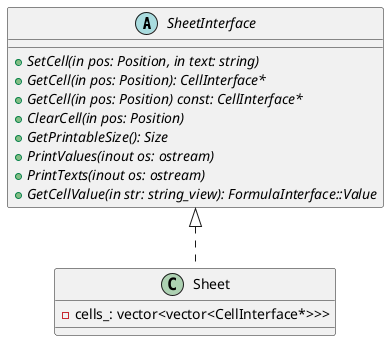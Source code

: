 
@startuml

abstract class SheetInterface {
    +{abstract} SetCell(in pos: Position, in text: string)
    +{abstract} GetCell(in pos: Position): CellInterface*
    +{abstract} GetCell(in pos: Position) const: CellInterface*
    +{abstract} ClearCell(in pos: Position)
    +{abstract} GetPrintableSize(): Size
    +{abstract} PrintValues(inout os: ostream)
    +{abstract} PrintTexts(inout os: ostream)
    +{abstract} GetCellValue(in str: string_view): FormulaInterface::Value
}

class Sheet {
    -cells_: vector<vector<CellInterface*>>>
}

class Sheet implements SheetInterface

@enduml
